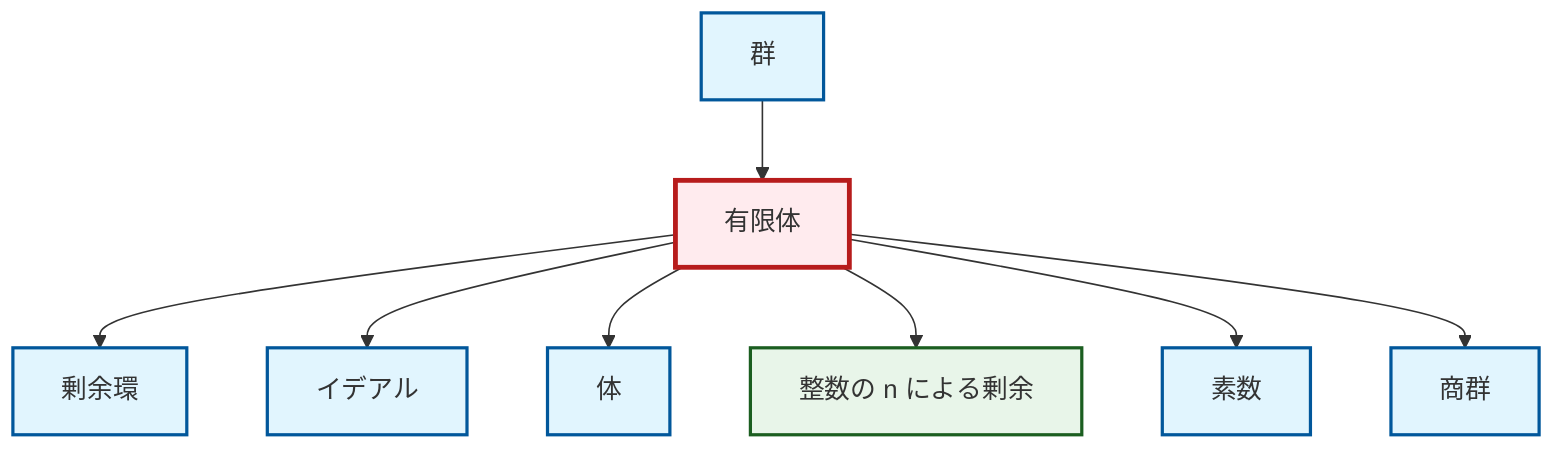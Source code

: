 graph TD
    classDef definition fill:#e1f5fe,stroke:#01579b,stroke-width:2px
    classDef theorem fill:#f3e5f5,stroke:#4a148c,stroke-width:2px
    classDef axiom fill:#fff3e0,stroke:#e65100,stroke-width:2px
    classDef example fill:#e8f5e9,stroke:#1b5e20,stroke-width:2px
    classDef current fill:#ffebee,stroke:#b71c1c,stroke-width:3px
    def-quotient-group["商群"]:::definition
    ex-quotient-integers-mod-n["整数の n による剰余"]:::example
    def-field["体"]:::definition
    def-ideal["イデアル"]:::definition
    def-prime["素数"]:::definition
    def-group["群"]:::definition
    def-quotient-ring["剰余環"]:::definition
    ex-finite-field["有限体"]:::example
    ex-finite-field --> def-quotient-ring
    ex-finite-field --> def-ideal
    def-group --> ex-finite-field
    ex-finite-field --> def-field
    ex-finite-field --> ex-quotient-integers-mod-n
    ex-finite-field --> def-prime
    ex-finite-field --> def-quotient-group
    class ex-finite-field current